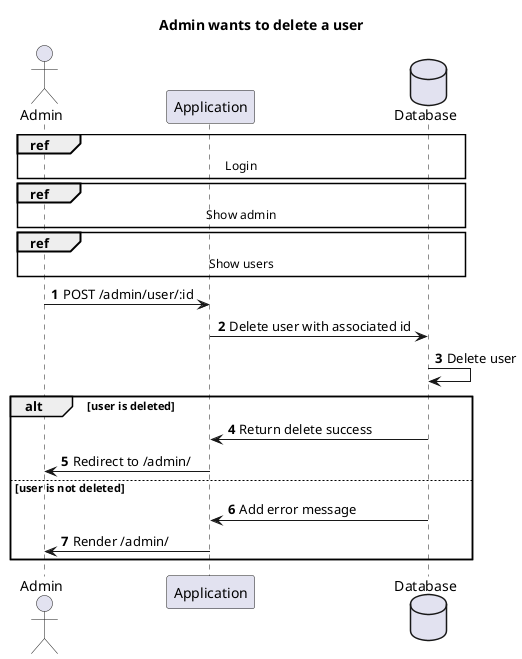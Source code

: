 @startuml
autonumber
title       Admin wants to delete a user
actor       Admin
participant Application
database    Database

ref over Admin, Application, Database: Login
ref over Admin, Application, Database: Show admin
ref over Admin, Application, Database: Show users

Admin -> Application: POST /admin/user/:id
Application -> Database: Delete user with associated id
Database -> Database: Delete user
alt user is deleted
    Database -> Application: Return delete success
    Application -> Admin: Redirect to /admin/
else user is not deleted
    Database -> Application: Add error message
    Application -> Admin: Render /admin/
end

@enduml
